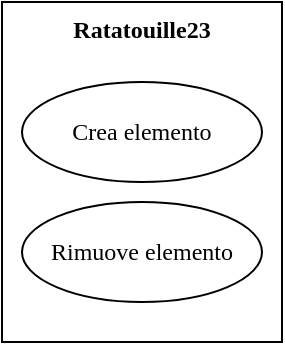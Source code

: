 <mxfile version="20.6.0" type="github">
  <diagram id="rQz2FHpG8r6NLyUr4xRN" name="Pagina-1">
    <mxGraphModel dx="1038" dy="539" grid="1" gridSize="10" guides="1" tooltips="1" connect="1" arrows="1" fold="1" page="1" pageScale="1" pageWidth="827" pageHeight="1169" math="0" shadow="0">
      <root>
        <mxCell id="0" />
        <mxCell id="1" parent="0" />
        <mxCell id="Zs46eBv8vk1W993-dL3z-2" value="" style="rounded=0;whiteSpace=wrap;html=1;fontFamily=Verdana;" parent="1" vertex="1">
          <mxGeometry x="344" y="415" width="140" height="170" as="geometry" />
        </mxCell>
        <mxCell id="Zs46eBv8vk1W993-dL3z-3" value="Crea elemento" style="ellipse;whiteSpace=wrap;html=1;fontFamily=Verdana;" parent="1" vertex="1">
          <mxGeometry x="354" y="455" width="120" height="50" as="geometry" />
        </mxCell>
        <mxCell id="Zs46eBv8vk1W993-dL3z-4" value="Rimuove elemento" style="ellipse;whiteSpace=wrap;html=1;fontFamily=Verdana;" parent="1" vertex="1">
          <mxGeometry x="354" y="515" width="120" height="50" as="geometry" />
        </mxCell>
        <mxCell id="Zs46eBv8vk1W993-dL3z-5" value="Ratatouille23" style="text;align=center;fontStyle=1;verticalAlign=middle;spacingLeft=3;spacingRight=3;strokeColor=none;rotatable=0;points=[[0,0.5],[1,0.5]];portConstraint=eastwest;fontFamily=Verdana;" parent="1" vertex="1">
          <mxGeometry x="374" y="415" width="80" height="26" as="geometry" />
        </mxCell>
      </root>
    </mxGraphModel>
  </diagram>
</mxfile>
